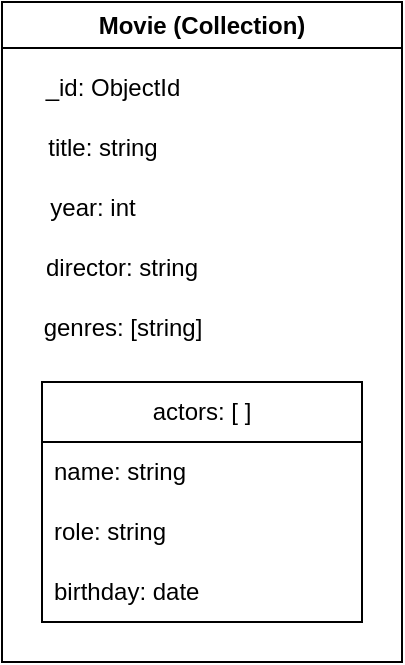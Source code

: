 <mxfile version="24.7.5">
  <diagram name="Seite-1" id="MDBgZaIJPj681BXnUnkA">
    <mxGraphModel dx="875" dy="598" grid="1" gridSize="10" guides="1" tooltips="1" connect="1" arrows="1" fold="1" page="1" pageScale="1" pageWidth="827" pageHeight="1169" math="0" shadow="0">
      <root>
        <mxCell id="0" />
        <mxCell id="1" parent="0" />
        <mxCell id="vPVowPMxfoud_0Y1QkvU-1" value="Movie (Collection)" style="swimlane;whiteSpace=wrap;html=1;" vertex="1" parent="1">
          <mxGeometry x="240" y="280" width="200" height="330" as="geometry" />
        </mxCell>
        <mxCell id="vPVowPMxfoud_0Y1QkvU-2" value="_id: ObjectId" style="text;html=1;align=center;verticalAlign=middle;resizable=0;points=[];autosize=1;strokeColor=none;fillColor=none;" vertex="1" parent="vPVowPMxfoud_0Y1QkvU-1">
          <mxGeometry x="10" y="28" width="90" height="30" as="geometry" />
        </mxCell>
        <mxCell id="vPVowPMxfoud_0Y1QkvU-3" value="title: string" style="text;html=1;align=center;verticalAlign=middle;resizable=0;points=[];autosize=1;strokeColor=none;fillColor=none;" vertex="1" parent="vPVowPMxfoud_0Y1QkvU-1">
          <mxGeometry x="10" y="58" width="80" height="30" as="geometry" />
        </mxCell>
        <mxCell id="vPVowPMxfoud_0Y1QkvU-4" value="year: int" style="text;html=1;align=center;verticalAlign=middle;resizable=0;points=[];autosize=1;strokeColor=none;fillColor=none;" vertex="1" parent="vPVowPMxfoud_0Y1QkvU-1">
          <mxGeometry x="10" y="88" width="70" height="30" as="geometry" />
        </mxCell>
        <mxCell id="vPVowPMxfoud_0Y1QkvU-5" value="director: string" style="text;html=1;align=center;verticalAlign=middle;whiteSpace=wrap;rounded=0;" vertex="1" parent="vPVowPMxfoud_0Y1QkvU-1">
          <mxGeometry x="10" y="118" width="100" height="30" as="geometry" />
        </mxCell>
        <mxCell id="vPVowPMxfoud_0Y1QkvU-6" value="genres: [string]" style="text;html=1;align=center;verticalAlign=middle;resizable=0;points=[];autosize=1;strokeColor=none;fillColor=none;" vertex="1" parent="vPVowPMxfoud_0Y1QkvU-1">
          <mxGeometry x="10" y="148" width="100" height="30" as="geometry" />
        </mxCell>
        <mxCell id="vPVowPMxfoud_0Y1QkvU-7" value="actors: [ ]" style="swimlane;fontStyle=0;childLayout=stackLayout;horizontal=1;startSize=30;horizontalStack=0;resizeParent=1;resizeParentMax=0;resizeLast=0;collapsible=1;marginBottom=0;whiteSpace=wrap;html=1;" vertex="1" parent="vPVowPMxfoud_0Y1QkvU-1">
          <mxGeometry x="20" y="190" width="160" height="120" as="geometry" />
        </mxCell>
        <mxCell id="vPVowPMxfoud_0Y1QkvU-8" value="name: string" style="text;strokeColor=none;fillColor=none;align=left;verticalAlign=middle;spacingLeft=4;spacingRight=4;overflow=hidden;points=[[0,0.5],[1,0.5]];portConstraint=eastwest;rotatable=0;whiteSpace=wrap;html=1;" vertex="1" parent="vPVowPMxfoud_0Y1QkvU-7">
          <mxGeometry y="30" width="160" height="30" as="geometry" />
        </mxCell>
        <mxCell id="vPVowPMxfoud_0Y1QkvU-9" value="role: string" style="text;strokeColor=none;fillColor=none;align=left;verticalAlign=middle;spacingLeft=4;spacingRight=4;overflow=hidden;points=[[0,0.5],[1,0.5]];portConstraint=eastwest;rotatable=0;whiteSpace=wrap;html=1;" vertex="1" parent="vPVowPMxfoud_0Y1QkvU-7">
          <mxGeometry y="60" width="160" height="30" as="geometry" />
        </mxCell>
        <mxCell id="vPVowPMxfoud_0Y1QkvU-10" value="birthday: date" style="text;strokeColor=none;fillColor=none;align=left;verticalAlign=middle;spacingLeft=4;spacingRight=4;overflow=hidden;points=[[0,0.5],[1,0.5]];portConstraint=eastwest;rotatable=0;whiteSpace=wrap;html=1;" vertex="1" parent="vPVowPMxfoud_0Y1QkvU-7">
          <mxGeometry y="90" width="160" height="30" as="geometry" />
        </mxCell>
      </root>
    </mxGraphModel>
  </diagram>
</mxfile>
